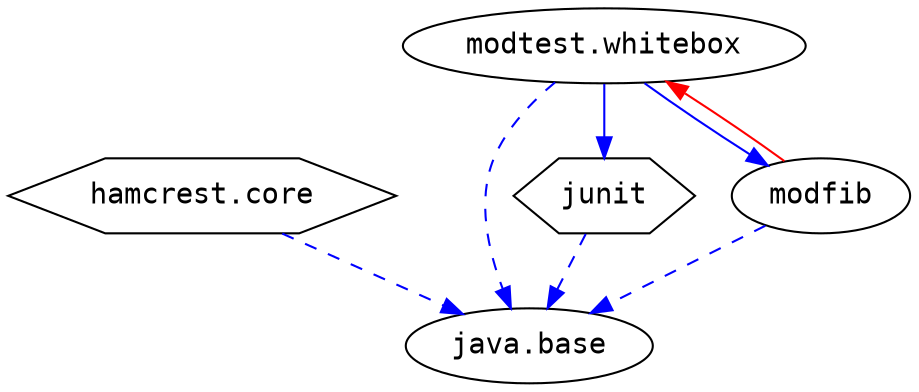 # Created by depvis.JigsawDepVisualizer on Wed Sep 28 19:08:42 CEST 2016
digraph Java9_Dependency_Visualizer {
hamcrest_core[fontname="Consolas",shape="hexagon",label="hamcrest.core"];
java_base[fontname="Consolas",shape="ellipse",label="java.base"];
junit[fontname="Consolas",shape="hexagon",label="junit"];
modtest_whitebox[fontname="Consolas",shape="ellipse",label="modtest.whitebox"];
modfib[fontname="Consolas",shape="ellipse",label="modfib"];
hamcrest_core -> java_base[color="#0000ff",fontname="Consolas",fontcolor="#0000ff",style="dashed",weight="16"]
junit -> java_base[color="#0000ff",fontname="Consolas",fontcolor="#0000ff",style="dashed",weight="16"]
modtest_whitebox -> modfib[color="#0000ff",fontname="Consolas",fontcolor="#0000ff",weight="8"]
modtest_whitebox -> junit[color="#0000ff",fontname="Consolas",fontcolor="#0000ff",weight="8"]
modtest_whitebox -> java_base[color="#0000ff",fontname="Consolas",fontcolor="#0000ff",style="dashed",weight="16"]
modfib -> java_base[color="#0000ff",fontname="Consolas",fontcolor="#0000ff",style="dashed",weight="16"]
modfib -> modtest_whitebox[fontname="Consolas",fontcolor="#ff0000",color="#ff0000",weight="2"]
}
